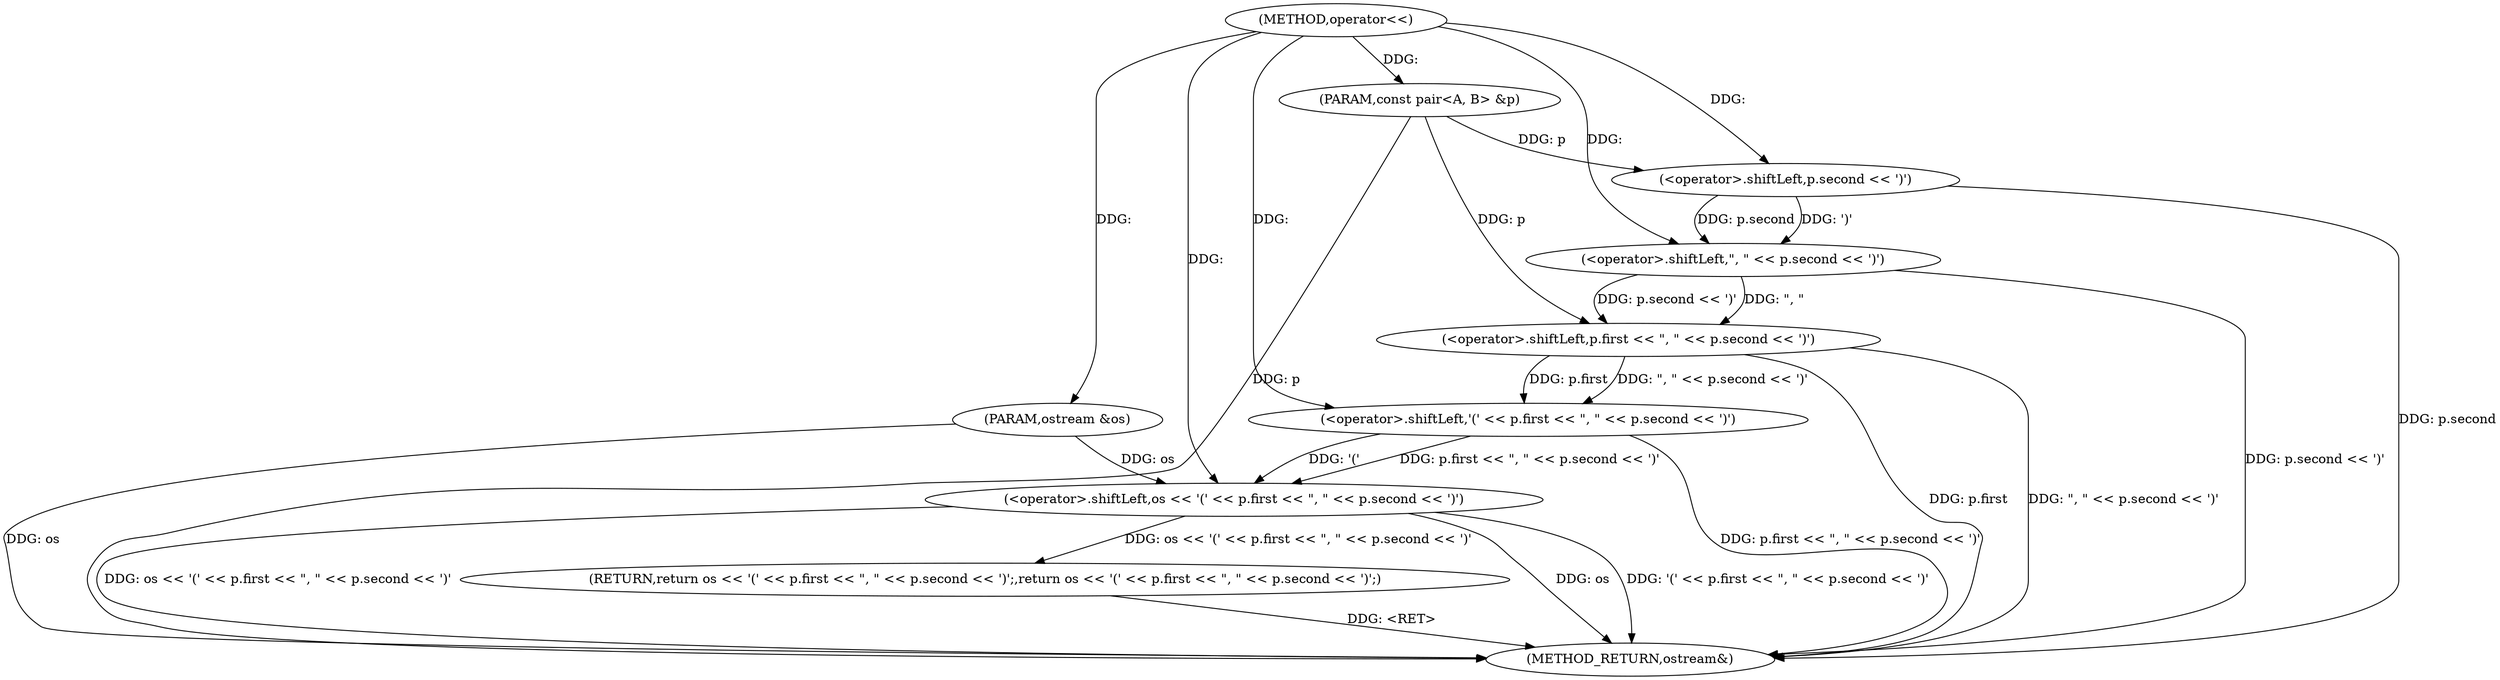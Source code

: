 digraph "operator<<" {  
"1000101" [label = "(METHOD,operator<<)" ]
"1000121" [label = "(METHOD_RETURN,ostream&)" ]
"1000102" [label = "(PARAM,ostream &os)" ]
"1000103" [label = "(PARAM,const pair<A, B> &p)" ]
"1000105" [label = "(RETURN,return os << '(' << p.first << \", \" << p.second << ')';,return os << '(' << p.first << \", \" << p.second << ')';)" ]
"1000106" [label = "(<operator>.shiftLeft,os << '(' << p.first << \", \" << p.second << ')')" ]
"1000108" [label = "(<operator>.shiftLeft,'(' << p.first << \", \" << p.second << ')')" ]
"1000110" [label = "(<operator>.shiftLeft,p.first << \", \" << p.second << ')')" ]
"1000114" [label = "(<operator>.shiftLeft,\", \" << p.second << ')')" ]
"1000116" [label = "(<operator>.shiftLeft,p.second << ')')" ]
  "1000102" -> "1000121"  [ label = "DDG: os"] 
  "1000103" -> "1000121"  [ label = "DDG: p"] 
  "1000106" -> "1000121"  [ label = "DDG: os"] 
  "1000110" -> "1000121"  [ label = "DDG: p.first"] 
  "1000116" -> "1000121"  [ label = "DDG: p.second"] 
  "1000114" -> "1000121"  [ label = "DDG: p.second << ')'"] 
  "1000110" -> "1000121"  [ label = "DDG: \", \" << p.second << ')'"] 
  "1000108" -> "1000121"  [ label = "DDG: p.first << \", \" << p.second << ')'"] 
  "1000106" -> "1000121"  [ label = "DDG: '(' << p.first << \", \" << p.second << ')'"] 
  "1000106" -> "1000121"  [ label = "DDG: os << '(' << p.first << \", \" << p.second << ')'"] 
  "1000105" -> "1000121"  [ label = "DDG: <RET>"] 
  "1000101" -> "1000102"  [ label = "DDG: "] 
  "1000101" -> "1000103"  [ label = "DDG: "] 
  "1000106" -> "1000105"  [ label = "DDG: os << '(' << p.first << \", \" << p.second << ')'"] 
  "1000102" -> "1000106"  [ label = "DDG: os"] 
  "1000101" -> "1000106"  [ label = "DDG: "] 
  "1000108" -> "1000106"  [ label = "DDG: p.first << \", \" << p.second << ')'"] 
  "1000108" -> "1000106"  [ label = "DDG: '('"] 
  "1000101" -> "1000108"  [ label = "DDG: "] 
  "1000110" -> "1000108"  [ label = "DDG: p.first"] 
  "1000110" -> "1000108"  [ label = "DDG: \", \" << p.second << ')'"] 
  "1000103" -> "1000110"  [ label = "DDG: p"] 
  "1000114" -> "1000110"  [ label = "DDG: \", \""] 
  "1000114" -> "1000110"  [ label = "DDG: p.second << ')'"] 
  "1000101" -> "1000114"  [ label = "DDG: "] 
  "1000116" -> "1000114"  [ label = "DDG: ')'"] 
  "1000116" -> "1000114"  [ label = "DDG: p.second"] 
  "1000103" -> "1000116"  [ label = "DDG: p"] 
  "1000101" -> "1000116"  [ label = "DDG: "] 
}
